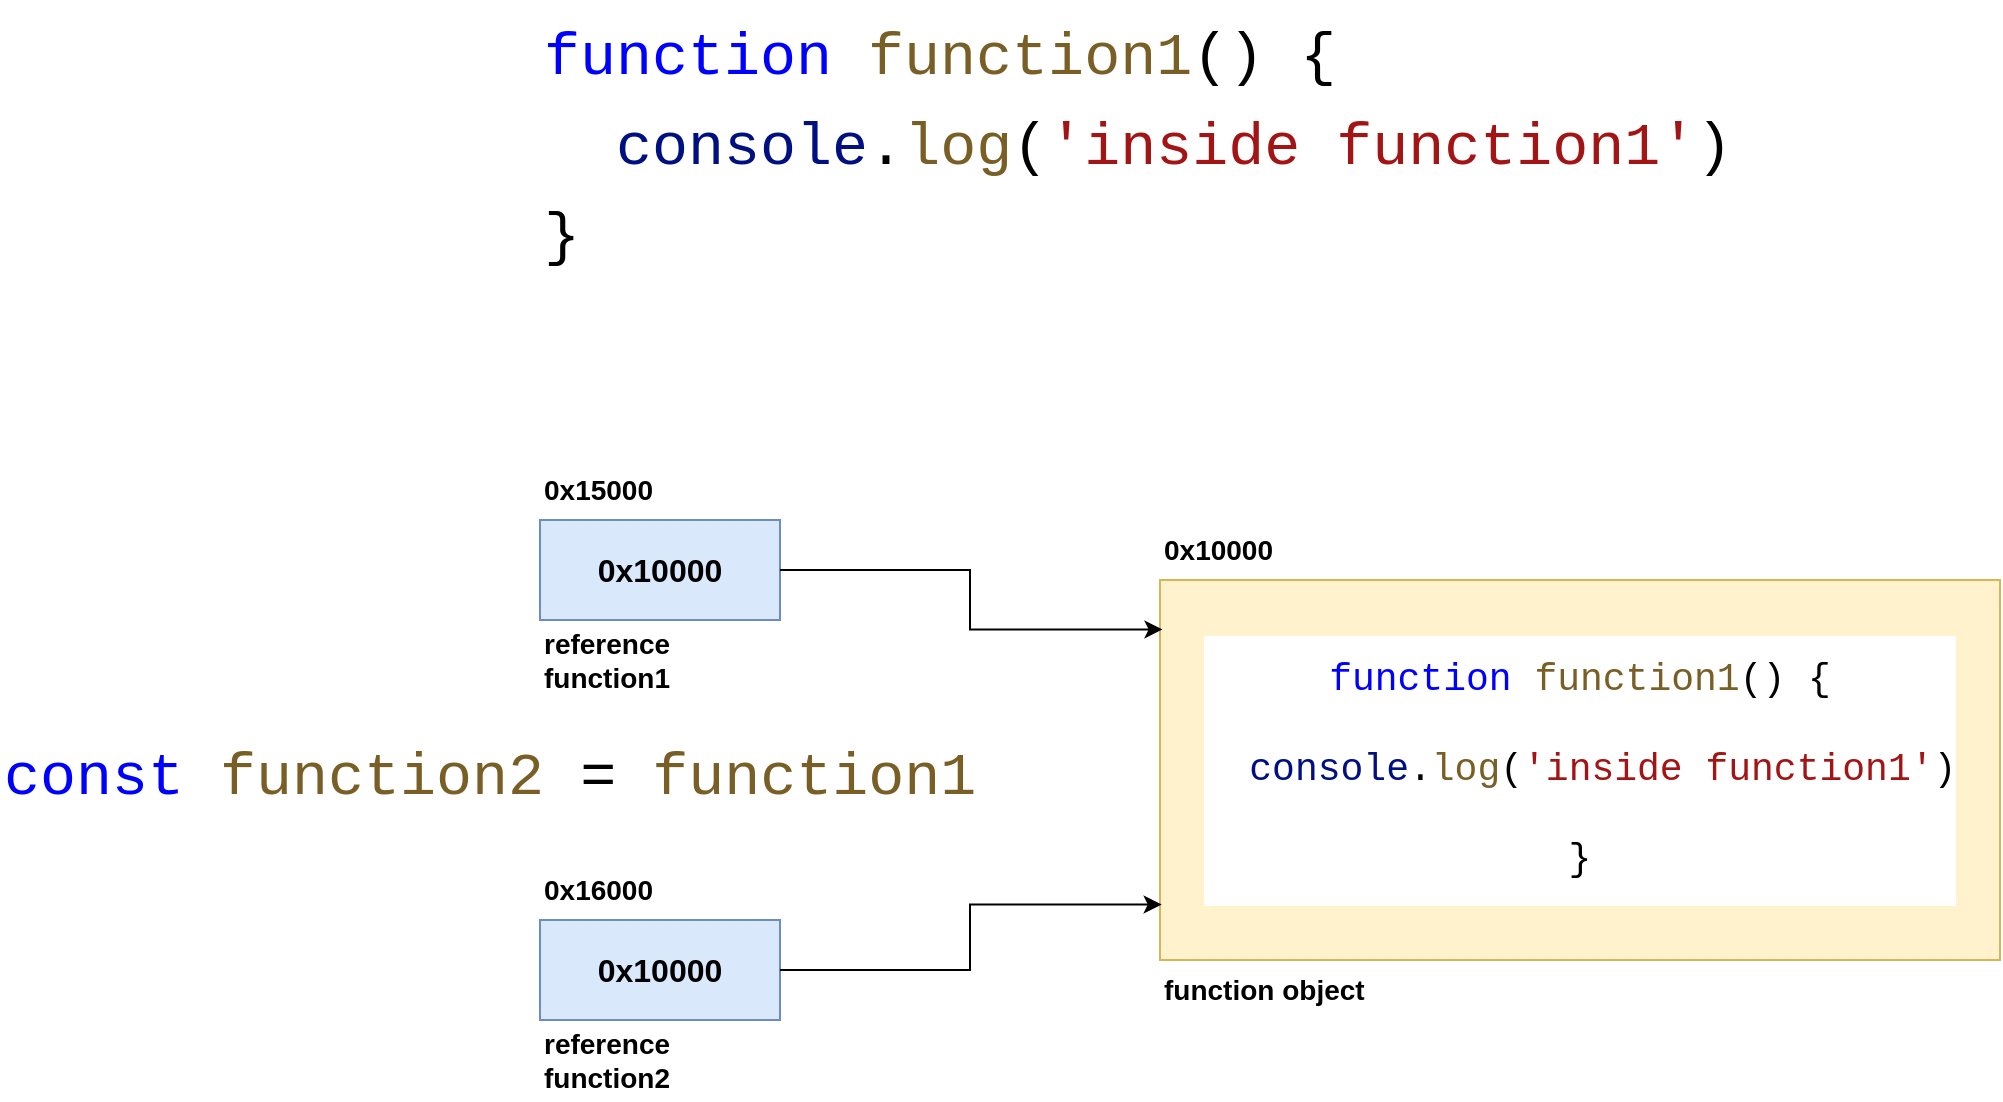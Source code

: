 <mxfile version="25.0.2" pages="2">
  <diagram name="Page-1" id="2TOe8wLmpV7KWDh3FfrS">
    <mxGraphModel dx="1714" dy="587" grid="1" gridSize="10" guides="1" tooltips="1" connect="1" arrows="1" fold="1" page="1" pageScale="1" pageWidth="827" pageHeight="1169" math="0" shadow="0">
      <root>
        <mxCell id="0" />
        <mxCell id="1" parent="0" />
        <mxCell id="GSaeIe3TSgko22bwH1k6-1" value="&lt;div style=&quot;color: #000000;background-color: #ffffff;font-family: Menlo, Monaco, &#39;Courier New&#39;, monospace;font-weight: normal;font-size: 30px;line-height: 45px;white-space: pre;&quot;&gt;&lt;div&gt;&lt;span style=&quot;color: #0000ff;&quot;&gt;function&lt;/span&gt;&lt;span style=&quot;color: #000000;&quot;&gt; &lt;/span&gt;&lt;span style=&quot;color: #795e26;&quot;&gt;function1&lt;/span&gt;&lt;span style=&quot;color: #000000;&quot;&gt;() {&lt;/span&gt;&lt;/div&gt;&lt;div&gt;&lt;span style=&quot;color: #000000;&quot;&gt;  &lt;/span&gt;&lt;span style=&quot;color: #001080;&quot;&gt;console&lt;/span&gt;&lt;span style=&quot;color: #000000;&quot;&gt;.&lt;/span&gt;&lt;span style=&quot;color: #795e26;&quot;&gt;log&lt;/span&gt;&lt;span style=&quot;color: #000000;&quot;&gt;(&lt;/span&gt;&lt;span style=&quot;color: #a31515;&quot;&gt;&#39;inside function1&#39;&lt;/span&gt;&lt;span style=&quot;color: #000000;&quot;&gt;)&lt;/span&gt;&lt;/div&gt;&lt;div&gt;&lt;span style=&quot;color: #000000;&quot;&gt;}&lt;/span&gt;&lt;/div&gt;&lt;/div&gt;" style="text;whiteSpace=wrap;html=1;" vertex="1" parent="1">
          <mxGeometry x="50" y="60" width="560" height="160" as="geometry" />
        </mxCell>
        <mxCell id="GSaeIe3TSgko22bwH1k6-2" value="0x10000" style="rounded=0;whiteSpace=wrap;html=1;fillColor=#dae8fc;strokeColor=#6c8ebf;fontStyle=1;fontSize=16;" vertex="1" parent="1">
          <mxGeometry x="50" y="320" width="120" height="50" as="geometry" />
        </mxCell>
        <mxCell id="GSaeIe3TSgko22bwH1k6-3" value="&lt;div style=&quot;background-color: rgb(255, 255, 255); font-family: Menlo, Monaco, &amp;quot;Courier New&amp;quot;, monospace; line-height: 45px; white-space: pre;&quot;&gt;&lt;div&gt;&lt;span style=&quot;color: #0000ff;&quot;&gt;function&lt;/span&gt; &lt;span style=&quot;color: #795e26;&quot;&gt;function1&lt;/span&gt;() {&lt;/div&gt;&lt;div&gt;  &lt;span style=&quot;color: #001080;&quot;&gt;console&lt;/span&gt;.&lt;span style=&quot;color: #795e26;&quot;&gt;log&lt;/span&gt;(&lt;span style=&quot;color: #a31515;&quot;&gt;&#39;inside function1&#39;&lt;/span&gt;)&lt;/div&gt;&lt;div&gt;}&lt;/div&gt;&lt;/div&gt;" style="rounded=0;whiteSpace=wrap;html=1;fillColor=#fff2cc;strokeColor=#d6b656;fontSize=19;" vertex="1" parent="1">
          <mxGeometry x="360" y="350" width="420" height="190" as="geometry" />
        </mxCell>
        <mxCell id="GSaeIe3TSgko22bwH1k6-4" value="0x10000" style="text;html=1;align=left;verticalAlign=middle;whiteSpace=wrap;rounded=0;fontStyle=1;fontSize=14;" vertex="1" parent="1">
          <mxGeometry x="360" y="320" width="160" height="30" as="geometry" />
        </mxCell>
        <mxCell id="GSaeIe3TSgko22bwH1k6-5" value="function object" style="text;html=1;align=left;verticalAlign=middle;whiteSpace=wrap;rounded=0;fontStyle=1;fontSize=14;" vertex="1" parent="1">
          <mxGeometry x="360" y="540" width="160" height="30" as="geometry" />
        </mxCell>
        <mxCell id="GSaeIe3TSgko22bwH1k6-6" value="0x15000" style="text;html=1;align=left;verticalAlign=middle;whiteSpace=wrap;rounded=0;fontStyle=1;fontSize=14;" vertex="1" parent="1">
          <mxGeometry x="50" y="290" width="120" height="30" as="geometry" />
        </mxCell>
        <mxCell id="GSaeIe3TSgko22bwH1k6-7" value="reference&lt;div&gt;function1&lt;/div&gt;" style="text;html=1;align=left;verticalAlign=middle;whiteSpace=wrap;rounded=0;fontStyle=1;fontSize=14;" vertex="1" parent="1">
          <mxGeometry x="50" y="370" width="120" height="40" as="geometry" />
        </mxCell>
        <mxCell id="GSaeIe3TSgko22bwH1k6-8" style="edgeStyle=orthogonalEdgeStyle;rounded=0;orthogonalLoop=1;jettySize=auto;html=1;entryX=0.003;entryY=0.13;entryDx=0;entryDy=0;entryPerimeter=0;" edge="1" parent="1" source="GSaeIe3TSgko22bwH1k6-2" target="GSaeIe3TSgko22bwH1k6-3">
          <mxGeometry relative="1" as="geometry" />
        </mxCell>
        <mxCell id="hiRqW3n-E4bXeS4wOiSo-1" value="&lt;div style=&quot;color: #000000;background-color: #ffffff;font-family: Menlo, Monaco, &#39;Courier New&#39;, monospace;font-weight: normal;font-size: 30px;line-height: 45px;white-space: pre;&quot;&gt;&lt;div&gt;&lt;span style=&quot;color: #0000ff;&quot;&gt;const&lt;/span&gt;&lt;span style=&quot;color: #000000;&quot;&gt; &lt;/span&gt;&lt;span style=&quot;color: #795e26;&quot;&gt;function2&lt;/span&gt;&lt;span style=&quot;color: #000000;&quot;&gt; = &lt;/span&gt;&lt;span style=&quot;color: #795e26;&quot;&gt;function1&lt;/span&gt;&lt;/div&gt;&lt;/div&gt;" style="text;whiteSpace=wrap;html=1;" vertex="1" parent="1">
          <mxGeometry x="-220" y="420" width="520" height="70" as="geometry" />
        </mxCell>
        <mxCell id="hiRqW3n-E4bXeS4wOiSo-2" value="0x10000" style="rounded=0;whiteSpace=wrap;html=1;fillColor=#dae8fc;strokeColor=#6c8ebf;fontStyle=1;fontSize=16;" vertex="1" parent="1">
          <mxGeometry x="50" y="520" width="120" height="50" as="geometry" />
        </mxCell>
        <mxCell id="hiRqW3n-E4bXeS4wOiSo-3" value="0x16000" style="text;html=1;align=left;verticalAlign=middle;whiteSpace=wrap;rounded=0;fontStyle=1;fontSize=14;" vertex="1" parent="1">
          <mxGeometry x="50" y="490" width="120" height="30" as="geometry" />
        </mxCell>
        <mxCell id="hiRqW3n-E4bXeS4wOiSo-4" value="reference&lt;div&gt;function2&lt;/div&gt;" style="text;html=1;align=left;verticalAlign=middle;whiteSpace=wrap;rounded=0;fontStyle=1;fontSize=14;" vertex="1" parent="1">
          <mxGeometry x="50" y="570" width="120" height="40" as="geometry" />
        </mxCell>
        <mxCell id="hiRqW3n-E4bXeS4wOiSo-5" style="edgeStyle=orthogonalEdgeStyle;rounded=0;orthogonalLoop=1;jettySize=auto;html=1;entryX=0.002;entryY=0.854;entryDx=0;entryDy=0;entryPerimeter=0;" edge="1" parent="1" source="hiRqW3n-E4bXeS4wOiSo-2" target="GSaeIe3TSgko22bwH1k6-3">
          <mxGeometry relative="1" as="geometry" />
        </mxCell>
      </root>
    </mxGraphModel>
  </diagram>
  <diagram id="HlpXeIqahd5VbjmwQazh" name="Page-2">
    <mxGraphModel dx="857" dy="567" grid="1" gridSize="10" guides="1" tooltips="1" connect="1" arrows="1" fold="1" page="1" pageScale="1" pageWidth="827" pageHeight="1169" math="0" shadow="0">
      <root>
        <mxCell id="0" />
        <mxCell id="1" parent="0" />
        <mxCell id="Db0AbqZs9SkGAaY9b9Od-1" value="&lt;div style=&quot;color: #000000;background-color: #ffffff;font-family: Menlo, Monaco, &#39;Courier New&#39;, monospace;font-weight: normal;font-size: 30px;line-height: 45px;white-space: pre;&quot;&gt;&lt;div&gt;&lt;span style=&quot;color: #0000ff;&quot;&gt;const&lt;/span&gt;&lt;span style=&quot;color: #000000;&quot;&gt; &lt;/span&gt;&lt;span style=&quot;color: #0070c1;&quot;&gt;num1&lt;/span&gt;&lt;span style=&quot;color: #000000;&quot;&gt; = &lt;/span&gt;&lt;span style=&quot;color: #098658;&quot;&gt;100&lt;/span&gt;&lt;/div&gt;&lt;/div&gt;" style="text;whiteSpace=wrap;html=1;" vertex="1" parent="1">
          <mxGeometry x="70" y="60" width="320" height="70" as="geometry" />
        </mxCell>
        <mxCell id="fBldrnSKa0CF7JonK0DG-1" value="200" style="rounded=0;whiteSpace=wrap;html=1;fillColor=#dae8fc;strokeColor=#6c8ebf;fontStyle=1;fontSize=16;" vertex="1" parent="1">
          <mxGeometry x="70" y="170" width="120" height="50" as="geometry" />
        </mxCell>
        <mxCell id="fBldrnSKa0CF7JonK0DG-2" value="0x15000" style="text;html=1;align=left;verticalAlign=middle;whiteSpace=wrap;rounded=0;fontStyle=1;fontSize=14;" vertex="1" parent="1">
          <mxGeometry x="70" y="140" width="120" height="30" as="geometry" />
        </mxCell>
        <mxCell id="fBldrnSKa0CF7JonK0DG-3" value="num1" style="text;html=1;align=left;verticalAlign=middle;whiteSpace=wrap;rounded=0;fontStyle=1;fontSize=14;" vertex="1" parent="1">
          <mxGeometry x="70" y="220" width="120" height="30" as="geometry" />
        </mxCell>
        <mxCell id="G5_UFsHXJZVonoz8_9Gl-1" value="&lt;div style=&quot;color: #000000;background-color: #ffffff;font-family: Menlo, Monaco, &#39;Courier New&#39;, monospace;font-weight: normal;font-size: 30px;line-height: 45px;white-space: pre;&quot;&gt;&lt;div&gt;&lt;span style=&quot;color: #0000ff;&quot;&gt;const&lt;/span&gt;&lt;span style=&quot;color: #000000;&quot;&gt; &lt;/span&gt;&lt;span style=&quot;color: #0070c1;&quot;&gt;num2&lt;/span&gt;&lt;span style=&quot;color: #000000;&quot;&gt; = &lt;/span&gt;&lt;span style=&quot;color: #001080;&quot;&gt;num1&lt;/span&gt;&lt;/div&gt;&lt;/div&gt;" style="text;whiteSpace=wrap;html=1;" vertex="1" parent="1">
          <mxGeometry x="70" y="280" width="340" height="70" as="geometry" />
        </mxCell>
        <mxCell id="G5_UFsHXJZVonoz8_9Gl-4" value="100" style="rounded=0;whiteSpace=wrap;html=1;fillColor=#dae8fc;strokeColor=#6c8ebf;fontStyle=1;fontSize=16;" vertex="1" parent="1">
          <mxGeometry x="70" y="380" width="120" height="50" as="geometry" />
        </mxCell>
        <mxCell id="G5_UFsHXJZVonoz8_9Gl-5" value="0x16000" style="text;html=1;align=left;verticalAlign=middle;whiteSpace=wrap;rounded=0;fontStyle=1;fontSize=14;" vertex="1" parent="1">
          <mxGeometry x="70" y="350" width="120" height="30" as="geometry" />
        </mxCell>
        <mxCell id="G5_UFsHXJZVonoz8_9Gl-6" value="num2" style="text;html=1;align=left;verticalAlign=middle;whiteSpace=wrap;rounded=0;fontStyle=1;fontSize=14;" vertex="1" parent="1">
          <mxGeometry x="70" y="430" width="120" height="30" as="geometry" />
        </mxCell>
      </root>
    </mxGraphModel>
  </diagram>
</mxfile>
